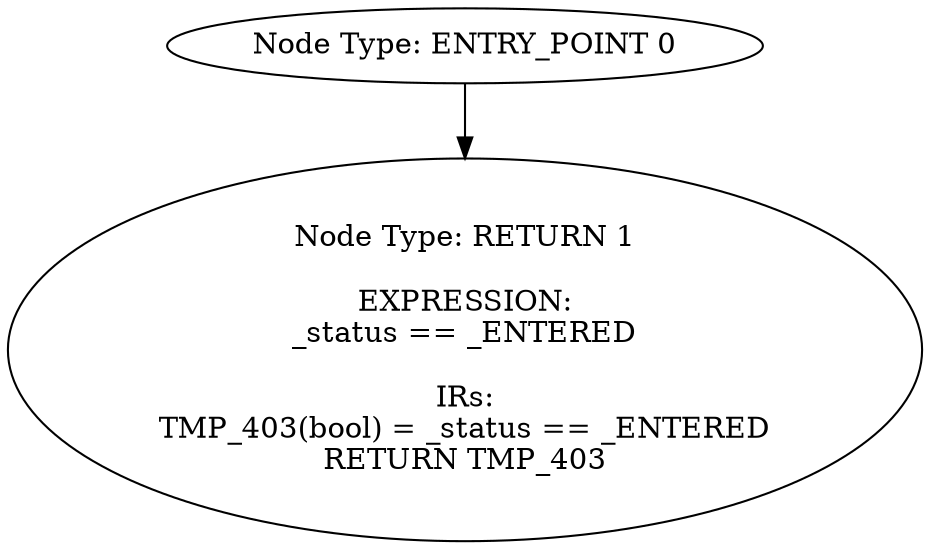 digraph{
0[label="Node Type: ENTRY_POINT 0
"];
0->1;
1[label="Node Type: RETURN 1

EXPRESSION:
_status == _ENTERED

IRs:
TMP_403(bool) = _status == _ENTERED
RETURN TMP_403"];
}
